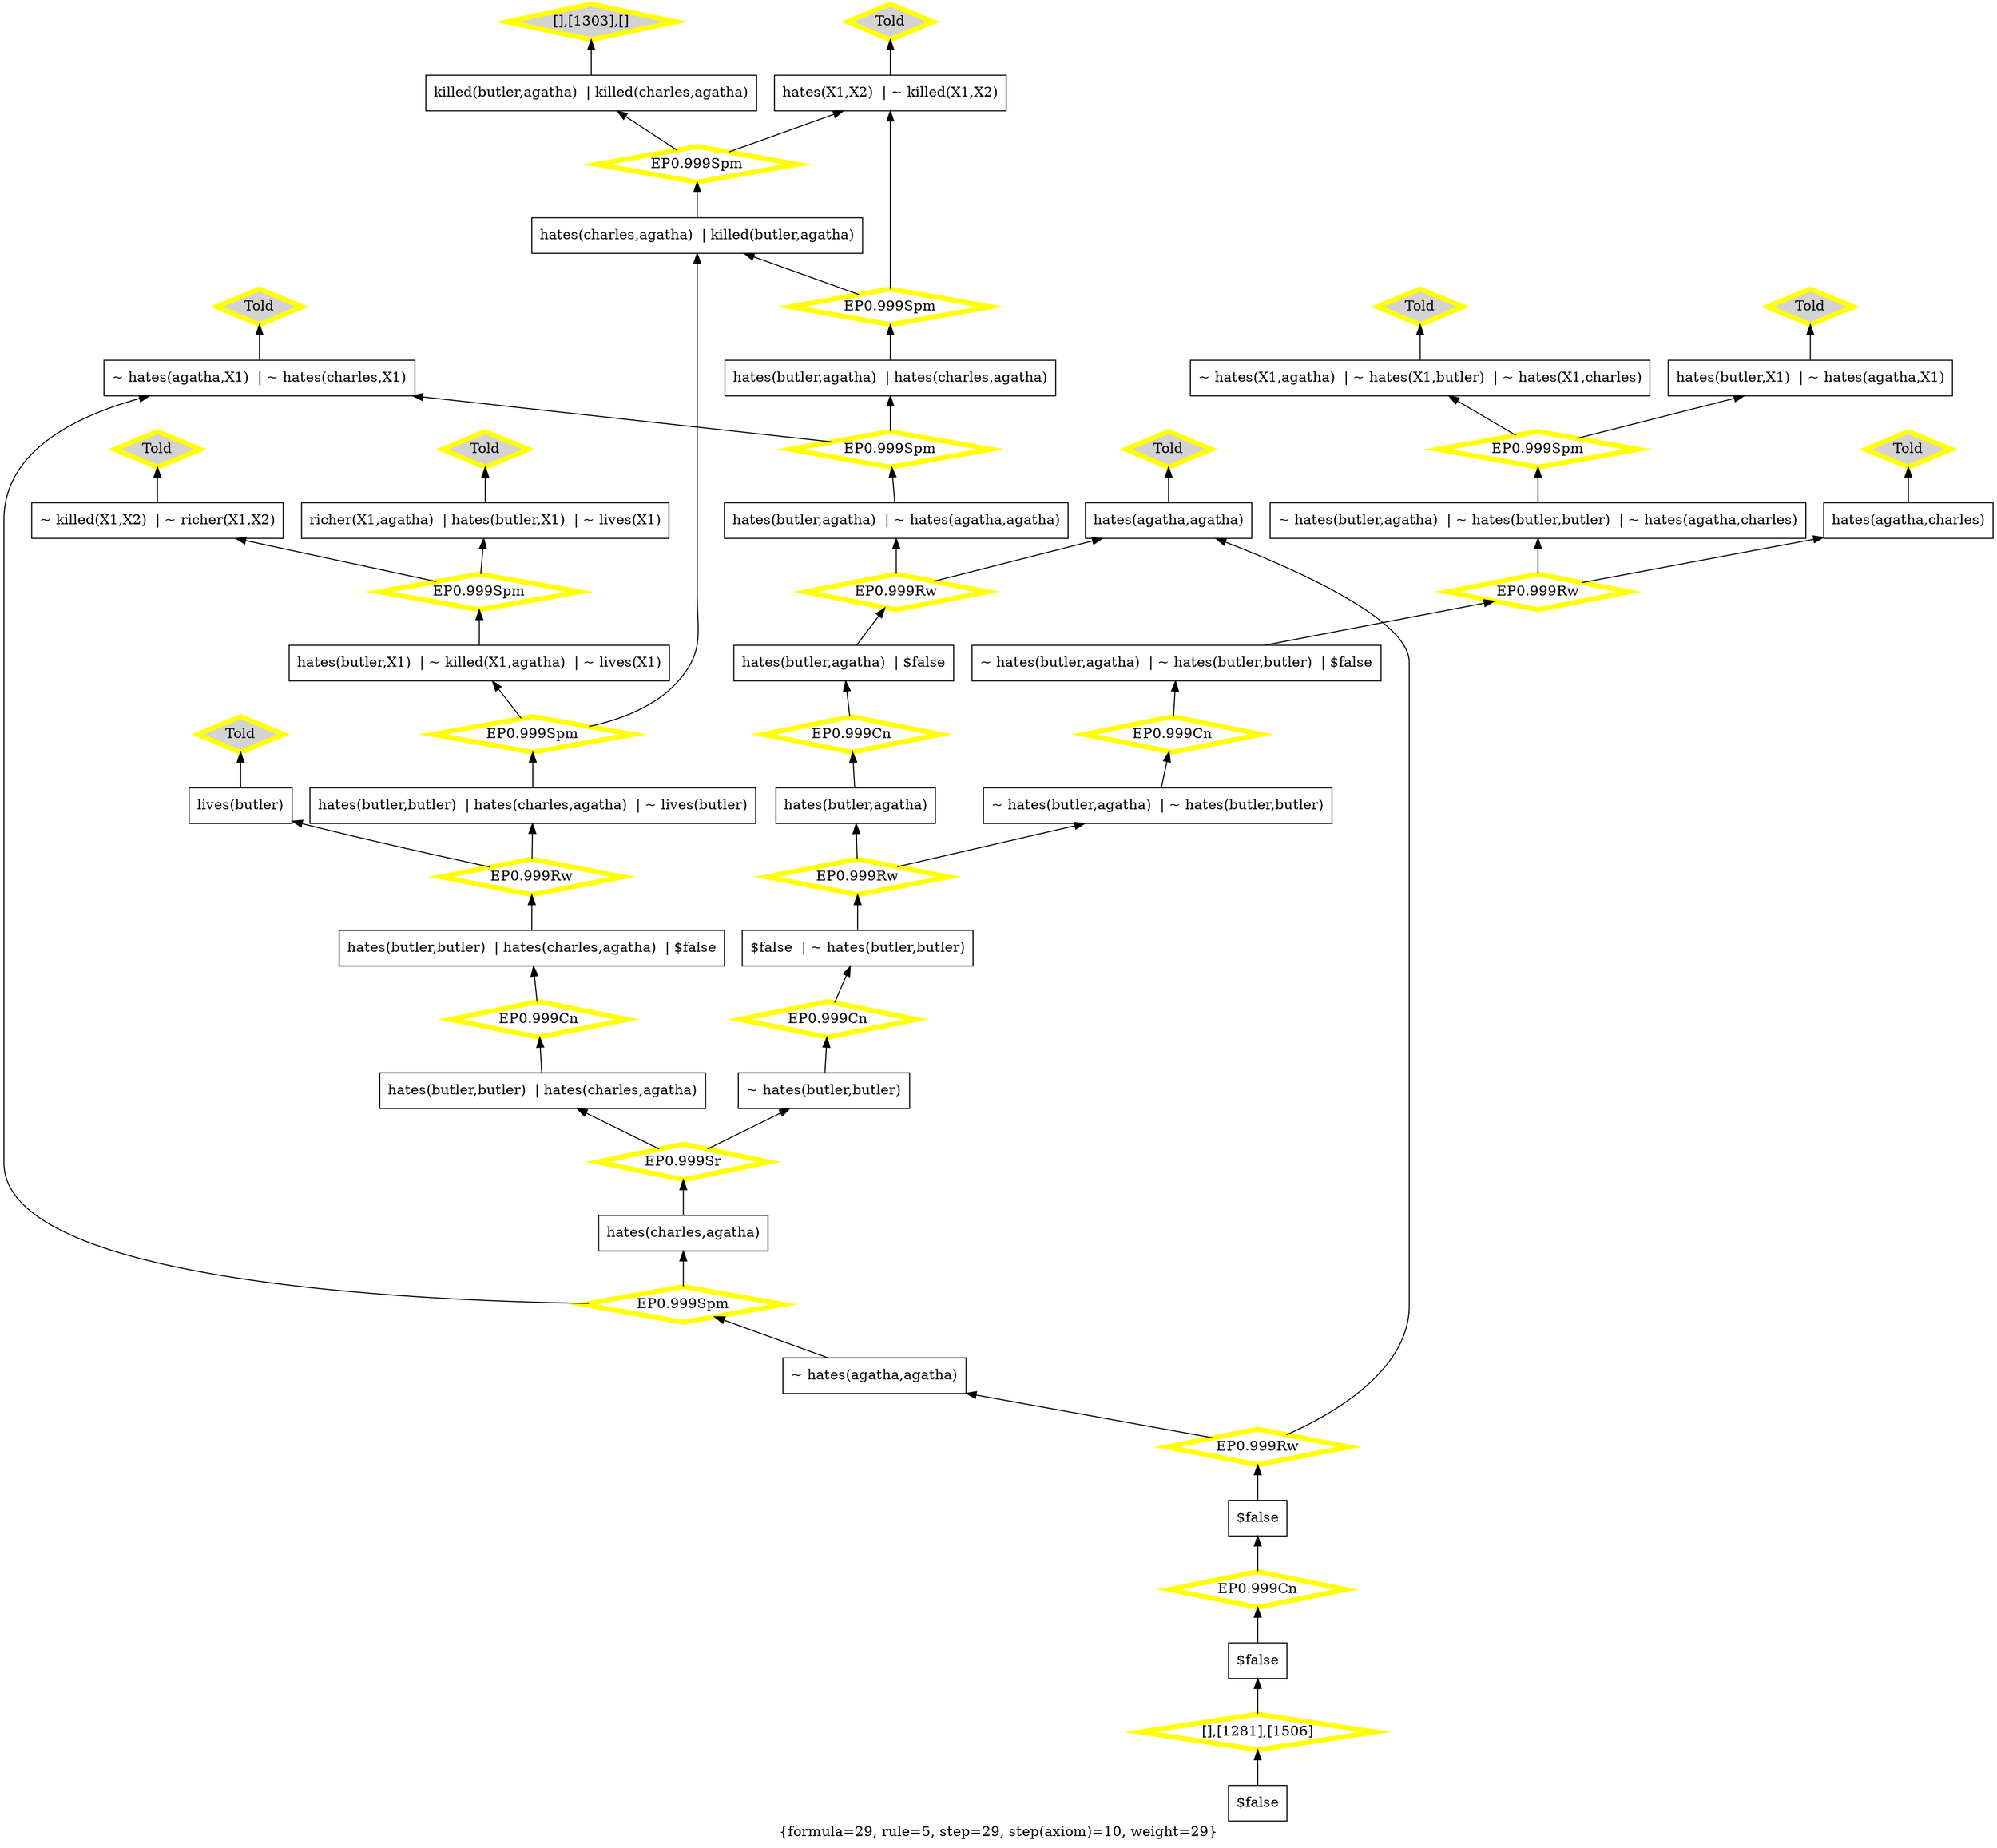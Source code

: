 digraph g 
{ rankdir=BT;
 labelloc=b label="{formula=29, rule=5, step=29, step(axiom)=10, weight=29}"  
 "x_1606" [ color="black" shape="box" label="hates(butler,butler)  | hates(charles,agatha)" fillcolor="white" style="filled"  ];
  "x_1369" [ color="black" shape="box" label="~ hates(butler,agatha)  | ~ hates(butler,butler)  | $false" fillcolor="white" style="filled"  ];
  "x_1551" [ color="black" shape="box" label="hates(butler,butler)  | hates(charles,agatha)  | $false" fillcolor="white" style="filled"  ];
  "x_1610" [ color="black" shape="box" label="hates(charles,agatha)  | killed(butler,agatha)" fillcolor="white" style="filled"  ];
  "x_1275" [ color="black" shape="box" label="~ hates(butler,butler)" fillcolor="white" style="filled"  ];
  "x_1298" [ color="black" shape="box" label="~ hates(butler,agatha)  | ~ hates(butler,butler)" fillcolor="white" style="filled"  ];
  "x_1484" [ color="black" shape="box" label="hates(butler,X1)  | ~ hates(agatha,X1)" fillcolor="white" style="filled"  ];
  "x_1564" [ color="black" shape="box" label="hates(X1,X2)  | ~ killed(X1,X2)" fillcolor="white" style="filled"  ];
  "x_1303" [ color="black" shape="box" label="killed(butler,agatha)  | killed(charles,agatha)" fillcolor="white" style="filled"  ];
  "x_1418" [ color="black" shape="box" label="$false  | ~ hates(butler,butler)" fillcolor="white" style="filled"  ];
  "x_1253" [ color="black" shape="box" label="hates(butler,agatha)  | ~ hates(agatha,agatha)" fillcolor="white" style="filled"  ];
  "x_1309" [ color="black" shape="box" label="~ hates(agatha,agatha)" fillcolor="white" style="filled"  ];
  "x_1256" [ color="black" shape="box" label="hates(butler,butler)  | hates(charles,agatha)  | ~ lives(butler)" fillcolor="white" style="filled"  ];
  "x_1539" [ color="black" shape="box" label="hates(butler,agatha)  | $false" fillcolor="white" style="filled"  ];
  "x_1281" [ color="black" shape="box" label="$false" fillcolor="white" style="filled"  ];
  "x_1472" [ color="black" shape="box" label="richer(X1,agatha)  | hates(butler,X1)  | ~ lives(X1)" fillcolor="white" style="filled"  ];
  "x_1315" [ color="black" shape="box" label="hates(butler,agatha)  | hates(charles,agatha)" fillcolor="white" style="filled"  ];
  "x_1317" [ color="black" shape="box" label="~ killed(X1,X2)  | ~ richer(X1,X2)" fillcolor="white" style="filled"  ];
  "x_1359" [ color="black" shape="box" label="hates(butler,agatha)" fillcolor="white" style="filled"  ];
  "x_1574" [ color="black" shape="box" label="hates(charles,agatha)" fillcolor="white" style="filled"  ];
  "x_1542" [ color="black" shape="box" label="~ hates(butler,agatha)  | ~ hates(butler,butler)  | ~ hates(agatha,charles)" fillcolor="white" style="filled"  ];
  "x_1577" [ color="black" shape="box" label="hates(butler,X1)  | ~ killed(X1,agatha)  | ~ lives(X1)" fillcolor="white" style="filled"  ];
  "x_1393" [ color="black" shape="box" label="lives(butler)" fillcolor="white" style="filled"  ];
  "x_1519" [ color="black" shape="box" label="$false" fillcolor="white" style="filled"  ];
  "x_1234" [ color="black" shape="box" label="~ hates(agatha,X1)  | ~ hates(charles,X1)" fillcolor="white" style="filled"  ];
  "x_1431" [ color="black" shape="box" label="hates(agatha,agatha)" fillcolor="white" style="filled"  ];
  "x_1579" [ color="black" shape="box" label="hates(agatha,charles)" fillcolor="white" style="filled"  ];
  "x_1367" [ color="black" shape="box" label="~ hates(X1,agatha)  | ~ hates(X1,butler)  | ~ hates(X1,charles)" fillcolor="white" style="filled"  ];
  "x_1506" [ color="black" shape="box" label="$false" fillcolor="white" style="filled"  ];
  "490ca8fb:1242f8625f3:-6111" [ URL="http://browser.inference-web.org/iwbrowser/BrowseNodeSet?url=http%3A%2F%2Finference-web.org%2Fproofs%2Ftptp%2FSolutions%2FPUZ%2FPUZ001-1%2FEP---1.1pre%2Fanswer.owl%23ns_26" color="yellow" shape="diamond" label="EP0.999Rw" fillcolor="white" style="filled" penwidth="5"  ];
  "x_1551" -> "490ca8fb:1242f8625f3:-6111";
  "490ca8fb:1242f8625f3:-6111" -> "x_1256";
  "490ca8fb:1242f8625f3:-6111" -> "x_1393";
  "490ca8fb:1242f8625f3:-616c" [ URL="http://browser.inference-web.org/iwbrowser/BrowseNodeSet?url=http%3A%2F%2Finference-web.org%2Fproofs%2Ftptp%2FSolutions%2FPUZ%2FPUZ001-1%2FEP---1.1pre%2Fanswer.owl%23ns_43" color="yellow" shape="diamond" label="EP0.999Rw" fillcolor="white" style="filled" penwidth="5"  ];
  "x_1519" -> "490ca8fb:1242f8625f3:-616c";
  "490ca8fb:1242f8625f3:-616c" -> "x_1309";
  "490ca8fb:1242f8625f3:-616c" -> "x_1431";
  "490ca8fb:1242f8625f3:-6154" [ URL="http://browser.inference-web.org/iwbrowser/BrowseNodeSet?url=http%3A%2F%2Finference-web.org%2Fproofs%2Ftptp%2FSolutions%2FPUZ%2FPUZ001-1%2FEP---1.1pre%2Fanswer.owl%23ns_37" color="yellow" shape="diamond" label="EP0.999Rw" fillcolor="white" style="filled" penwidth="5"  ];
  "x_1418" -> "490ca8fb:1242f8625f3:-6154";
  "490ca8fb:1242f8625f3:-6154" -> "x_1298";
  "490ca8fb:1242f8625f3:-6154" -> "x_1359";
  "490ca8fb:1242f8625f3:-613c" [ URL="http://browser.inference-web.org/iwbrowser/BrowseNodeSet?url=http%3A%2F%2Finference-web.org%2Fproofs%2Ftptp%2FSolutions%2FPUZ%2FPUZ001-1%2FEP---1.1pre%2Fanswer.owl%23ns_9" color="yellow" shape="diamond" label="Told" fillcolor="lightgrey" style="filled" penwidth="5"  ];
  "x_1564" -> "490ca8fb:1242f8625f3:-613c";
  "490ca8fb:1242f8625f3:-611f" [ URL="http://browser.inference-web.org/iwbrowser/BrowseNodeSet?url=http%3A%2F%2Finference-web.org%2Fproofs%2Ftptp%2FSolutions%2FPUZ%2FPUZ001-1%2FEP---1.1pre%2Fanswer.owl%23ns_10" color="yellow" shape="diamond" label="Told" fillcolor="lightgrey" style="filled" penwidth="5"  ];
  "x_1484" -> "490ca8fb:1242f8625f3:-611f";
  "490ca8fb:1242f8625f3:-615d" [ URL="http://browser.inference-web.org/iwbrowser/BrowseNodeSet?url=http%3A%2F%2Finference-web.org%2Fproofs%2Ftptp%2FSolutions%2FPUZ%2FPUZ001-1%2FEP---1.1pre%2Fanswer.owl%23ns_40" color="yellow" shape="diamond" label="EP0.999Sr" fillcolor="white" style="filled" penwidth="5"  ];
  "x_1574" -> "490ca8fb:1242f8625f3:-615d";
  "490ca8fb:1242f8625f3:-615d" -> "x_1275";
  "490ca8fb:1242f8625f3:-615d" -> "x_1606";
  "490ca8fb:1242f8625f3:-617e" [ URL="http://browser.inference-web.org/iwbrowser/BrowseNodeSet?url=http%3A%2F%2Finference-web.org%2Fproofs%2Ftptp%2FSolutions%2FPUZ%2FPUZ001-1%2FEP---1.1pre%2Fanswer.owl%23ns_13" color="yellow" shape="diamond" label="EP0.999Spm" fillcolor="white" style="filled" penwidth="5"  ];
  "x_1610" -> "490ca8fb:1242f8625f3:-617e";
  "490ca8fb:1242f8625f3:-617e" -> "x_1303";
  "490ca8fb:1242f8625f3:-617e" -> "x_1564";
  "490ca8fb:1242f8625f3:-6146" [ URL="http://browser.inference-web.org/iwbrowser/BrowseNodeSet?url=http%3A%2F%2Finference-web.org%2Fproofs%2Ftptp%2FSolutions%2FPUZ%2FPUZ001-1%2FEP---1.1pre%2Fanswer.owl%23ns_33" color="yellow" shape="diamond" label="EP0.999Spm" fillcolor="white" style="filled" penwidth="5"  ];
  "x_1253" -> "490ca8fb:1242f8625f3:-6146";
  "490ca8fb:1242f8625f3:-6146" -> "x_1234";
  "490ca8fb:1242f8625f3:-6146" -> "x_1315";
  "490ca8fb:1242f8625f3:-6179" [ URL="http://browser.inference-web.org/iwbrowser/BrowseNodeSet?url=http%3A%2F%2Finference-web.org%2Fproofs%2Ftptp%2FSolutions%2FPUZ%2FPUZ001-1%2FEP---1.1pre%2Fanswer.owl%23ns_12" color="yellow" shape="diamond" label="[],[1303],[]" fillcolor="lightgrey" style="filled" penwidth="5"  ];
  "x_1303" -> "490ca8fb:1242f8625f3:-6179";
  "490ca8fb:1242f8625f3:-6132" [ URL="http://browser.inference-web.org/iwbrowser/BrowseNodeSet?url=http%3A%2F%2Finference-web.org%2Fproofs%2Ftptp%2FSolutions%2FPUZ%2FPUZ001-1%2FEP---1.1pre%2Fanswer.owl%23ns_20" color="yellow" shape="diamond" label="EP0.999Cn" fillcolor="white" style="filled" penwidth="5"  ];
  "x_1298" -> "490ca8fb:1242f8625f3:-6132";
  "490ca8fb:1242f8625f3:-6132" -> "x_1369";
  "490ca8fb:1242f8625f3:-614b" [ URL="http://browser.inference-web.org/iwbrowser/BrowseNodeSet?url=http%3A%2F%2Finference-web.org%2Fproofs%2Ftptp%2FSolutions%2FPUZ%2FPUZ001-1%2FEP---1.1pre%2Fanswer.owl%23ns_34" color="yellow" shape="diamond" label="EP0.999Rw" fillcolor="white" style="filled" penwidth="5"  ];
  "x_1539" -> "490ca8fb:1242f8625f3:-614b";
  "490ca8fb:1242f8625f3:-614b" -> "x_1253";
  "490ca8fb:1242f8625f3:-614b" -> "x_1431";
  "490ca8fb:1242f8625f3:-6124" [ URL="http://browser.inference-web.org/iwbrowser/BrowseNodeSet?url=http%3A%2F%2Finference-web.org%2Fproofs%2Ftptp%2FSolutions%2FPUZ%2FPUZ001-1%2FEP---1.1pre%2Fanswer.owl%23ns_18" color="yellow" shape="diamond" label="EP0.999Spm" fillcolor="white" style="filled" penwidth="5"  ];
  "x_1542" -> "490ca8fb:1242f8625f3:-6124";
  "490ca8fb:1242f8625f3:-6124" -> "x_1367";
  "490ca8fb:1242f8625f3:-6124" -> "x_1484";
  "490ca8fb:1242f8625f3:-6170" [ URL="http://browser.inference-web.org/iwbrowser/BrowseNodeSet?url=http%3A%2F%2Finference-web.org%2Fproofs%2Ftptp%2FSolutions%2FPUZ%2FPUZ001-1%2FEP---1.1pre%2Fanswer.owl%23ns_44" color="yellow" shape="diamond" label="EP0.999Cn" fillcolor="white" style="filled" penwidth="5"  ];
  "x_1506" -> "490ca8fb:1242f8625f3:-6170";
  "490ca8fb:1242f8625f3:-6170" -> "x_1519";
  "490ca8fb:1242f8625f3:-610c" [ URL="http://browser.inference-web.org/iwbrowser/BrowseNodeSet?url=http%3A%2F%2Finference-web.org%2Fproofs%2Ftptp%2FSolutions%2FPUZ%2FPUZ001-1%2FEP---1.1pre%2Fanswer.owl%23ns_2" color="yellow" shape="diamond" label="Told" fillcolor="lightgrey" style="filled" penwidth="5"  ];
  "x_1393" -> "490ca8fb:1242f8625f3:-610c";
  "490ca8fb:1242f8625f3:-6129" [ URL="http://browser.inference-web.org/iwbrowser/BrowseNodeSet?url=http%3A%2F%2Finference-web.org%2Fproofs%2Ftptp%2FSolutions%2FPUZ%2FPUZ001-1%2FEP---1.1pre%2Fanswer.owl%23ns_8" color="yellow" shape="diamond" label="Told" fillcolor="lightgrey" style="filled" penwidth="5"  ];
  "x_1579" -> "490ca8fb:1242f8625f3:-6129";
  "490ca8fb:1242f8625f3:-6115" [ URL="http://browser.inference-web.org/iwbrowser/BrowseNodeSet?url=http%3A%2F%2Finference-web.org%2Fproofs%2Ftptp%2FSolutions%2FPUZ%2FPUZ001-1%2FEP---1.1pre%2Fanswer.owl%23ns_27" color="yellow" shape="diamond" label="EP0.999Cn" fillcolor="white" style="filled" penwidth="5"  ];
  "x_1606" -> "490ca8fb:1242f8625f3:-6115";
  "490ca8fb:1242f8625f3:-6115" -> "x_1551";
  "490ca8fb:1242f8625f3:-6158" [ URL="http://browser.inference-web.org/iwbrowser/BrowseNodeSet?url=http%3A%2F%2Finference-web.org%2Fproofs%2Ftptp%2FSolutions%2FPUZ%2FPUZ001-1%2FEP---1.1pre%2Fanswer.owl%23ns_38" color="yellow" shape="diamond" label="EP0.999Cn" fillcolor="white" style="filled" penwidth="5"  ];
  "x_1275" -> "490ca8fb:1242f8625f3:-6158";
  "490ca8fb:1242f8625f3:-6158" -> "x_1418";
  "490ca8fb:1242f8625f3:-60fd" [ URL="http://browser.inference-web.org/iwbrowser/BrowseNodeSet?url=http%3A%2F%2Finference-web.org%2Fproofs%2Ftptp%2FSolutions%2FPUZ%2FPUZ001-1%2FEP---1.1pre%2Fanswer.owl%23ns_11" color="yellow" shape="diamond" label="Told" fillcolor="lightgrey" style="filled" penwidth="5"  ];
  "x_1472" -> "490ca8fb:1242f8625f3:-60fd";
  "490ca8fb:1242f8625f3:-611a" [ URL="http://browser.inference-web.org/iwbrowser/BrowseNodeSet?url=http%3A%2F%2Finference-web.org%2Fproofs%2Ftptp%2FSolutions%2FPUZ%2FPUZ001-1%2FEP---1.1pre%2Fanswer.owl%23ns_6" color="yellow" shape="diamond" label="Told" fillcolor="lightgrey" style="filled" penwidth="5"  ];
  "x_1367" -> "490ca8fb:1242f8625f3:-611a";
  "490ca8fb:1242f8625f3:-6167" [ URL="http://browser.inference-web.org/iwbrowser/BrowseNodeSet?url=http%3A%2F%2Finference-web.org%2Fproofs%2Ftptp%2FSolutions%2FPUZ%2FPUZ001-1%2FEP---1.1pre%2Fanswer.owl%23ns_7" color="yellow" shape="diamond" label="Told" fillcolor="lightgrey" style="filled" penwidth="5"  ];
  "x_1431" -> "490ca8fb:1242f8625f3:-6167";
  "490ca8fb:1242f8625f3:-6162" [ URL="http://browser.inference-web.org/iwbrowser/BrowseNodeSet?url=http%3A%2F%2Finference-web.org%2Fproofs%2Ftptp%2FSolutions%2FPUZ%2FPUZ001-1%2FEP---1.1pre%2Fanswer.owl%23ns_41" color="yellow" shape="diamond" label="EP0.999Spm" fillcolor="white" style="filled" penwidth="5"  ];
  "x_1309" -> "490ca8fb:1242f8625f3:-6162";
  "490ca8fb:1242f8625f3:-6162" -> "x_1234";
  "490ca8fb:1242f8625f3:-6162" -> "x_1574";
  "490ca8fb:1242f8625f3:-6137" [ URL="http://browser.inference-web.org/iwbrowser/BrowseNodeSet?url=http%3A%2F%2Finference-web.org%2Fproofs%2Ftptp%2FSolutions%2FPUZ%2FPUZ001-1%2FEP---1.1pre%2Fanswer.owl%23ns_5" color="yellow" shape="diamond" label="Told" fillcolor="lightgrey" style="filled" penwidth="5"  ];
  "x_1234" -> "490ca8fb:1242f8625f3:-6137";
  "490ca8fb:1242f8625f3:-6102" [ URL="http://browser.inference-web.org/iwbrowser/BrowseNodeSet?url=http%3A%2F%2Finference-web.org%2Fproofs%2Ftptp%2FSolutions%2FPUZ%2FPUZ001-1%2FEP---1.1pre%2Fanswer.owl%23ns_14" color="yellow" shape="diamond" label="EP0.999Spm" fillcolor="white" style="filled" penwidth="5"  ];
  "x_1577" -> "490ca8fb:1242f8625f3:-6102";
  "490ca8fb:1242f8625f3:-6102" -> "x_1317";
  "490ca8fb:1242f8625f3:-6102" -> "x_1472";
  "490ca8fb:1242f8625f3:-612e" [ URL="http://browser.inference-web.org/iwbrowser/BrowseNodeSet?url=http%3A%2F%2Finference-web.org%2Fproofs%2Ftptp%2FSolutions%2FPUZ%2FPUZ001-1%2FEP---1.1pre%2Fanswer.owl%23ns_19" color="yellow" shape="diamond" label="EP0.999Rw" fillcolor="white" style="filled" penwidth="5"  ];
  "x_1369" -> "490ca8fb:1242f8625f3:-612e";
  "490ca8fb:1242f8625f3:-612e" -> "x_1542";
  "490ca8fb:1242f8625f3:-612e" -> "x_1579";
  "490ca8fb:1242f8625f3:-60f8" [ URL="http://browser.inference-web.org/iwbrowser/BrowseNodeSet?url=http%3A%2F%2Finference-web.org%2Fproofs%2Ftptp%2FSolutions%2FPUZ%2FPUZ001-1%2FEP---1.1pre%2Fanswer.owl%23ns_4" color="yellow" shape="diamond" label="Told" fillcolor="lightgrey" style="filled" penwidth="5"  ];
  "x_1317" -> "490ca8fb:1242f8625f3:-60f8";
  "490ca8fb:1242f8625f3:-6107" [ URL="http://browser.inference-web.org/iwbrowser/BrowseNodeSet?url=http%3A%2F%2Finference-web.org%2Fproofs%2Ftptp%2FSolutions%2FPUZ%2FPUZ001-1%2FEP---1.1pre%2Fanswer.owl%23ns_25" color="yellow" shape="diamond" label="EP0.999Spm" fillcolor="white" style="filled" penwidth="5"  ];
  "x_1256" -> "490ca8fb:1242f8625f3:-6107";
  "490ca8fb:1242f8625f3:-6107" -> "x_1577";
  "490ca8fb:1242f8625f3:-6107" -> "x_1610";
  "490ca8fb:1242f8625f3:-6174" [ URL="http://browser.inference-web.org/iwbrowser/BrowseNodeSet?url=http%3A%2F%2Finference-web.org%2Fproofs%2Ftptp%2FSolutions%2FPUZ%2FPUZ001-1%2FEP---1.1pre%2Fanswer.owl%23answer" color="yellow" shape="diamond" label="[],[1281],[1506]" fillcolor="white" style="filled" penwidth="5"  ];
  "x_1281" -> "490ca8fb:1242f8625f3:-6174";
  "490ca8fb:1242f8625f3:-6174" -> "x_1506";
  "490ca8fb:1242f8625f3:-6141" [ URL="http://browser.inference-web.org/iwbrowser/BrowseNodeSet?url=http%3A%2F%2Finference-web.org%2Fproofs%2Ftptp%2FSolutions%2FPUZ%2FPUZ001-1%2FEP---1.1pre%2Fanswer.owl%23ns_24" color="yellow" shape="diamond" label="EP0.999Spm" fillcolor="white" style="filled" penwidth="5"  ];
  "x_1315" -> "490ca8fb:1242f8625f3:-6141";
  "490ca8fb:1242f8625f3:-6141" -> "x_1564";
  "490ca8fb:1242f8625f3:-6141" -> "x_1610";
  "490ca8fb:1242f8625f3:-614f" [ URL="http://browser.inference-web.org/iwbrowser/BrowseNodeSet?url=http%3A%2F%2Finference-web.org%2Fproofs%2Ftptp%2FSolutions%2FPUZ%2FPUZ001-1%2FEP---1.1pre%2Fanswer.owl%23ns_35" color="yellow" shape="diamond" label="EP0.999Cn" fillcolor="white" style="filled" penwidth="5"  ];
  "x_1359" -> "490ca8fb:1242f8625f3:-614f";
  "490ca8fb:1242f8625f3:-614f" -> "x_1539";
  }

